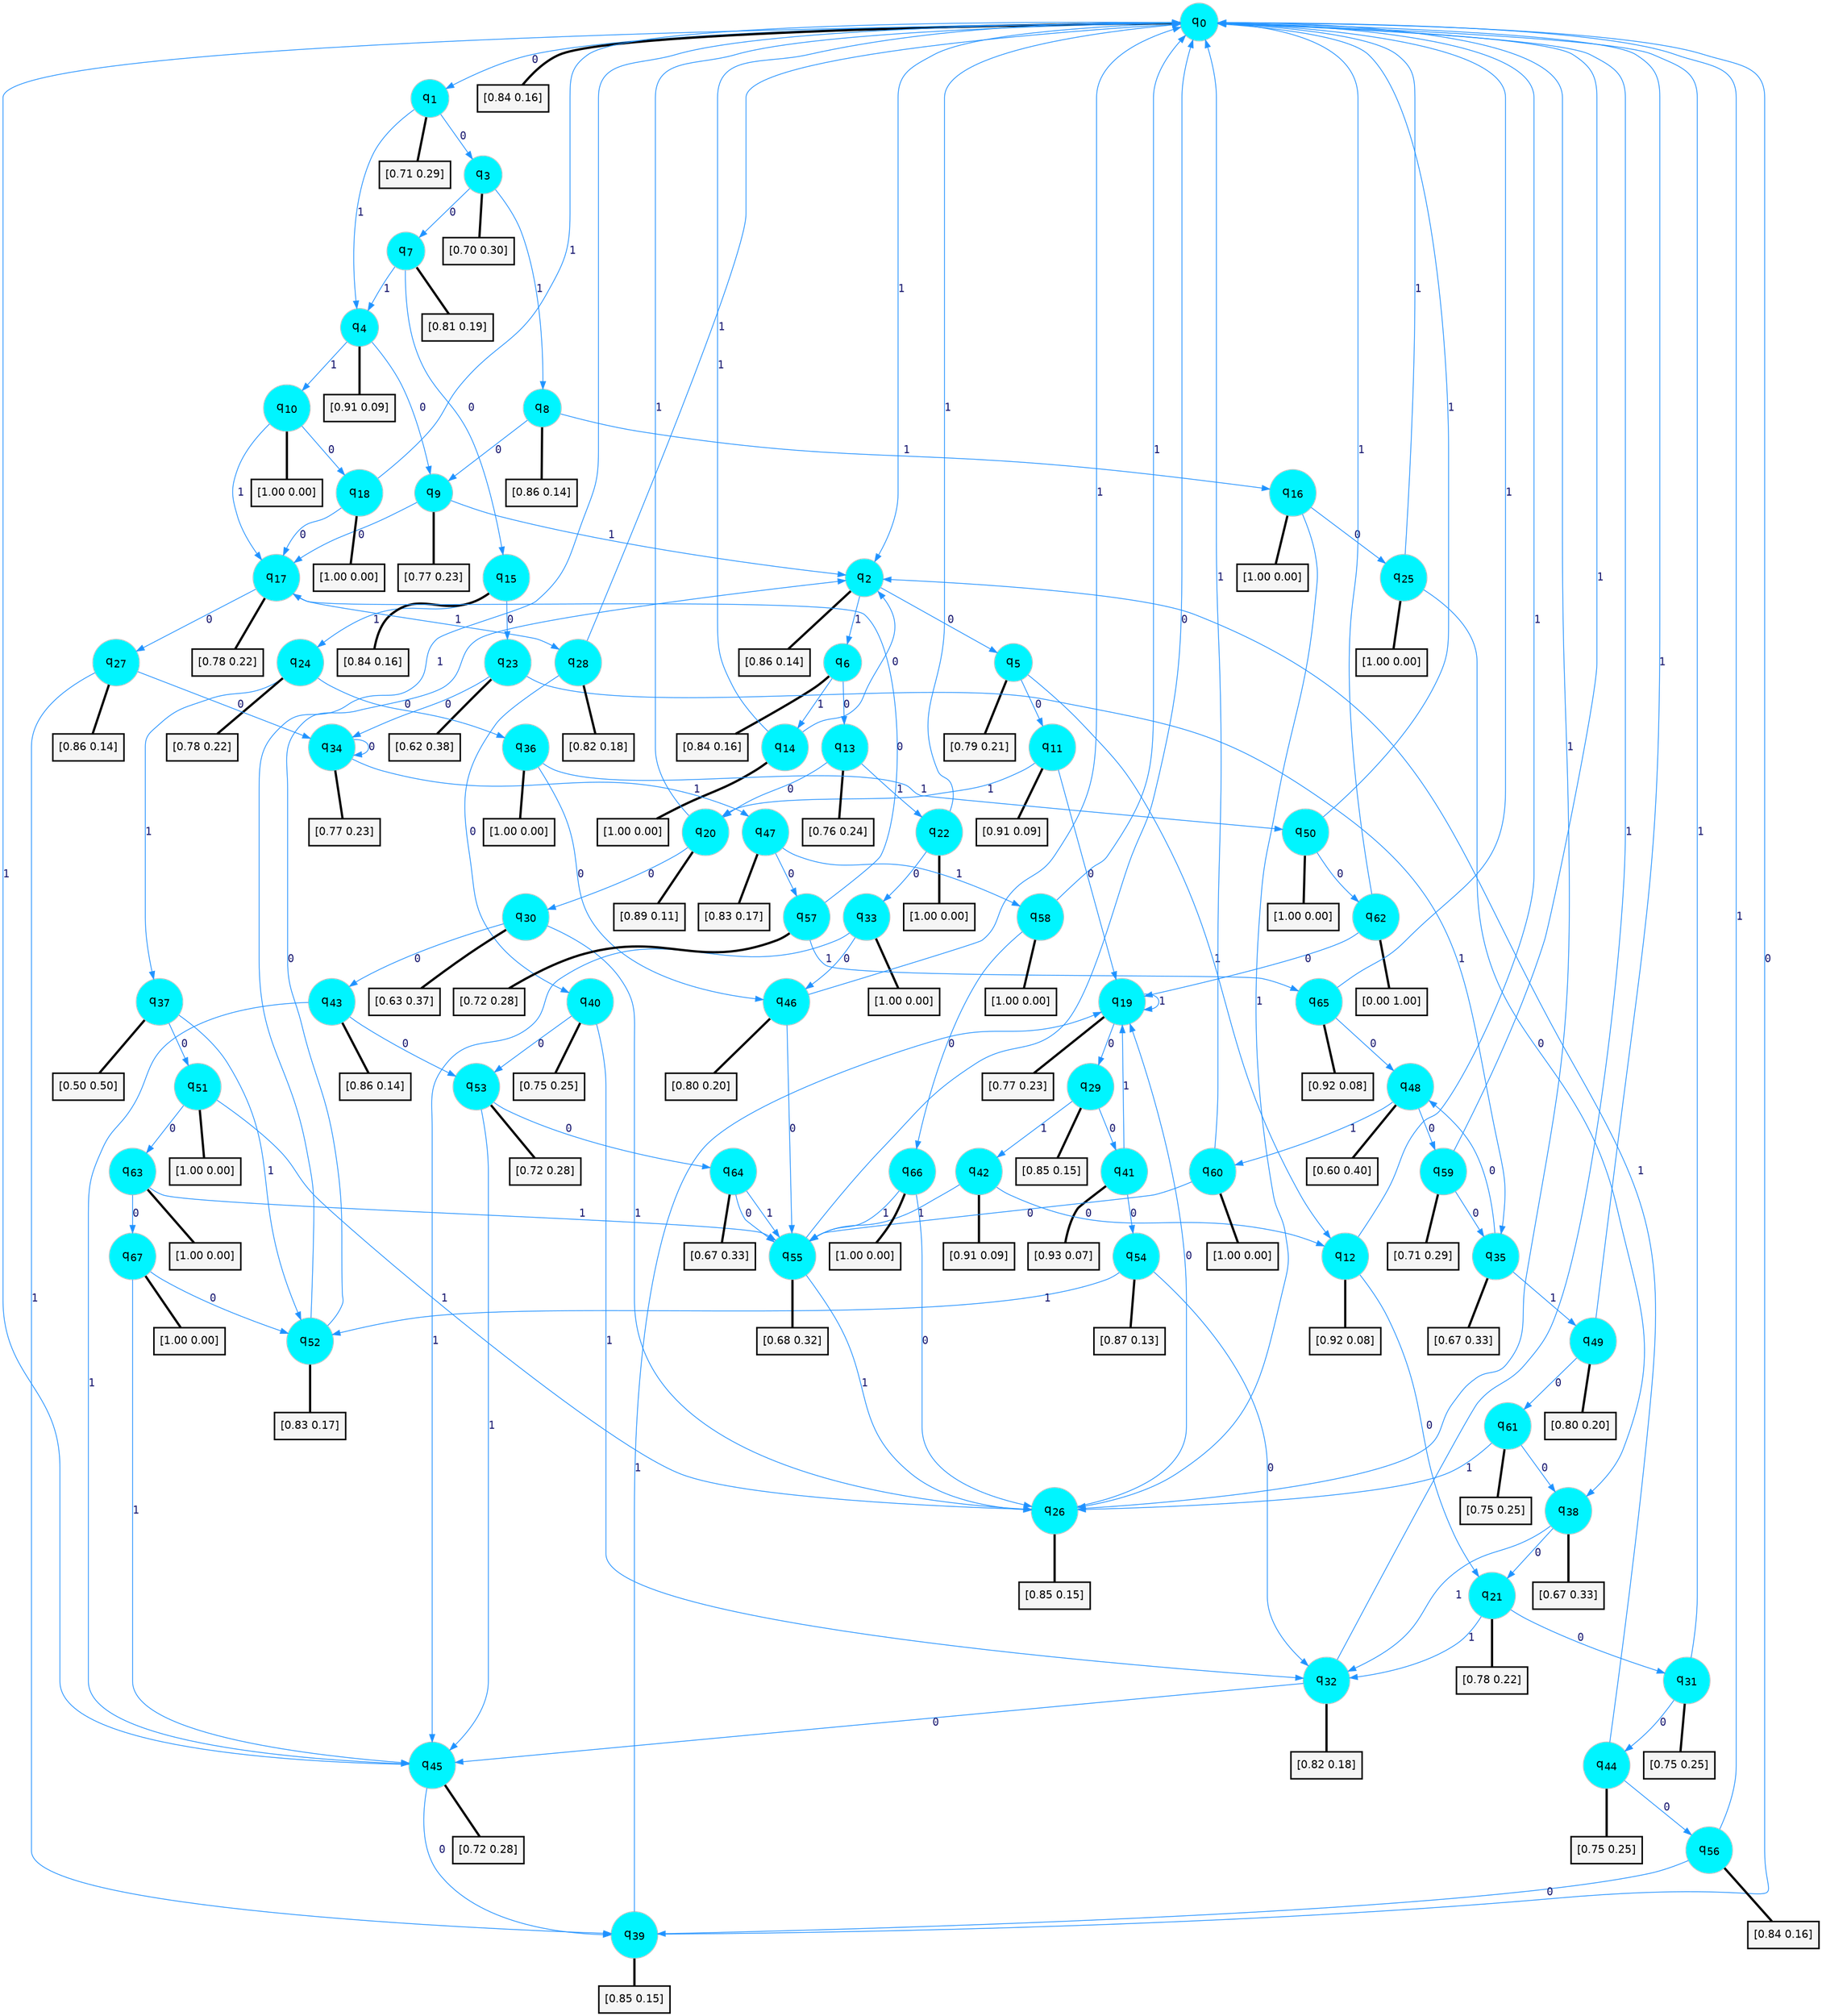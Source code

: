 digraph G {
graph [
bgcolor=transparent, dpi=300, rankdir=TD, size="40,25"];
node [
color=gray, fillcolor=turquoise1, fontcolor=black, fontname=Helvetica, fontsize=16, fontweight=bold, shape=circle, style=filled];
edge [
arrowsize=1, color=dodgerblue1, fontcolor=midnightblue, fontname=courier, fontweight=bold, penwidth=1, style=solid, weight=20];
0[label=<q<SUB>0</SUB>>];
1[label=<q<SUB>1</SUB>>];
2[label=<q<SUB>2</SUB>>];
3[label=<q<SUB>3</SUB>>];
4[label=<q<SUB>4</SUB>>];
5[label=<q<SUB>5</SUB>>];
6[label=<q<SUB>6</SUB>>];
7[label=<q<SUB>7</SUB>>];
8[label=<q<SUB>8</SUB>>];
9[label=<q<SUB>9</SUB>>];
10[label=<q<SUB>10</SUB>>];
11[label=<q<SUB>11</SUB>>];
12[label=<q<SUB>12</SUB>>];
13[label=<q<SUB>13</SUB>>];
14[label=<q<SUB>14</SUB>>];
15[label=<q<SUB>15</SUB>>];
16[label=<q<SUB>16</SUB>>];
17[label=<q<SUB>17</SUB>>];
18[label=<q<SUB>18</SUB>>];
19[label=<q<SUB>19</SUB>>];
20[label=<q<SUB>20</SUB>>];
21[label=<q<SUB>21</SUB>>];
22[label=<q<SUB>22</SUB>>];
23[label=<q<SUB>23</SUB>>];
24[label=<q<SUB>24</SUB>>];
25[label=<q<SUB>25</SUB>>];
26[label=<q<SUB>26</SUB>>];
27[label=<q<SUB>27</SUB>>];
28[label=<q<SUB>28</SUB>>];
29[label=<q<SUB>29</SUB>>];
30[label=<q<SUB>30</SUB>>];
31[label=<q<SUB>31</SUB>>];
32[label=<q<SUB>32</SUB>>];
33[label=<q<SUB>33</SUB>>];
34[label=<q<SUB>34</SUB>>];
35[label=<q<SUB>35</SUB>>];
36[label=<q<SUB>36</SUB>>];
37[label=<q<SUB>37</SUB>>];
38[label=<q<SUB>38</SUB>>];
39[label=<q<SUB>39</SUB>>];
40[label=<q<SUB>40</SUB>>];
41[label=<q<SUB>41</SUB>>];
42[label=<q<SUB>42</SUB>>];
43[label=<q<SUB>43</SUB>>];
44[label=<q<SUB>44</SUB>>];
45[label=<q<SUB>45</SUB>>];
46[label=<q<SUB>46</SUB>>];
47[label=<q<SUB>47</SUB>>];
48[label=<q<SUB>48</SUB>>];
49[label=<q<SUB>49</SUB>>];
50[label=<q<SUB>50</SUB>>];
51[label=<q<SUB>51</SUB>>];
52[label=<q<SUB>52</SUB>>];
53[label=<q<SUB>53</SUB>>];
54[label=<q<SUB>54</SUB>>];
55[label=<q<SUB>55</SUB>>];
56[label=<q<SUB>56</SUB>>];
57[label=<q<SUB>57</SUB>>];
58[label=<q<SUB>58</SUB>>];
59[label=<q<SUB>59</SUB>>];
60[label=<q<SUB>60</SUB>>];
61[label=<q<SUB>61</SUB>>];
62[label=<q<SUB>62</SUB>>];
63[label=<q<SUB>63</SUB>>];
64[label=<q<SUB>64</SUB>>];
65[label=<q<SUB>65</SUB>>];
66[label=<q<SUB>66</SUB>>];
67[label=<q<SUB>67</SUB>>];
68[label="[0.84 0.16]", shape=box,fontcolor=black, fontname=Helvetica, fontsize=14, penwidth=2, fillcolor=whitesmoke,color=black];
69[label="[0.71 0.29]", shape=box,fontcolor=black, fontname=Helvetica, fontsize=14, penwidth=2, fillcolor=whitesmoke,color=black];
70[label="[0.86 0.14]", shape=box,fontcolor=black, fontname=Helvetica, fontsize=14, penwidth=2, fillcolor=whitesmoke,color=black];
71[label="[0.70 0.30]", shape=box,fontcolor=black, fontname=Helvetica, fontsize=14, penwidth=2, fillcolor=whitesmoke,color=black];
72[label="[0.91 0.09]", shape=box,fontcolor=black, fontname=Helvetica, fontsize=14, penwidth=2, fillcolor=whitesmoke,color=black];
73[label="[0.79 0.21]", shape=box,fontcolor=black, fontname=Helvetica, fontsize=14, penwidth=2, fillcolor=whitesmoke,color=black];
74[label="[0.84 0.16]", shape=box,fontcolor=black, fontname=Helvetica, fontsize=14, penwidth=2, fillcolor=whitesmoke,color=black];
75[label="[0.81 0.19]", shape=box,fontcolor=black, fontname=Helvetica, fontsize=14, penwidth=2, fillcolor=whitesmoke,color=black];
76[label="[0.86 0.14]", shape=box,fontcolor=black, fontname=Helvetica, fontsize=14, penwidth=2, fillcolor=whitesmoke,color=black];
77[label="[0.77 0.23]", shape=box,fontcolor=black, fontname=Helvetica, fontsize=14, penwidth=2, fillcolor=whitesmoke,color=black];
78[label="[1.00 0.00]", shape=box,fontcolor=black, fontname=Helvetica, fontsize=14, penwidth=2, fillcolor=whitesmoke,color=black];
79[label="[0.91 0.09]", shape=box,fontcolor=black, fontname=Helvetica, fontsize=14, penwidth=2, fillcolor=whitesmoke,color=black];
80[label="[0.92 0.08]", shape=box,fontcolor=black, fontname=Helvetica, fontsize=14, penwidth=2, fillcolor=whitesmoke,color=black];
81[label="[0.76 0.24]", shape=box,fontcolor=black, fontname=Helvetica, fontsize=14, penwidth=2, fillcolor=whitesmoke,color=black];
82[label="[1.00 0.00]", shape=box,fontcolor=black, fontname=Helvetica, fontsize=14, penwidth=2, fillcolor=whitesmoke,color=black];
83[label="[0.84 0.16]", shape=box,fontcolor=black, fontname=Helvetica, fontsize=14, penwidth=2, fillcolor=whitesmoke,color=black];
84[label="[1.00 0.00]", shape=box,fontcolor=black, fontname=Helvetica, fontsize=14, penwidth=2, fillcolor=whitesmoke,color=black];
85[label="[0.78 0.22]", shape=box,fontcolor=black, fontname=Helvetica, fontsize=14, penwidth=2, fillcolor=whitesmoke,color=black];
86[label="[1.00 0.00]", shape=box,fontcolor=black, fontname=Helvetica, fontsize=14, penwidth=2, fillcolor=whitesmoke,color=black];
87[label="[0.77 0.23]", shape=box,fontcolor=black, fontname=Helvetica, fontsize=14, penwidth=2, fillcolor=whitesmoke,color=black];
88[label="[0.89 0.11]", shape=box,fontcolor=black, fontname=Helvetica, fontsize=14, penwidth=2, fillcolor=whitesmoke,color=black];
89[label="[0.78 0.22]", shape=box,fontcolor=black, fontname=Helvetica, fontsize=14, penwidth=2, fillcolor=whitesmoke,color=black];
90[label="[1.00 0.00]", shape=box,fontcolor=black, fontname=Helvetica, fontsize=14, penwidth=2, fillcolor=whitesmoke,color=black];
91[label="[0.62 0.38]", shape=box,fontcolor=black, fontname=Helvetica, fontsize=14, penwidth=2, fillcolor=whitesmoke,color=black];
92[label="[0.78 0.22]", shape=box,fontcolor=black, fontname=Helvetica, fontsize=14, penwidth=2, fillcolor=whitesmoke,color=black];
93[label="[1.00 0.00]", shape=box,fontcolor=black, fontname=Helvetica, fontsize=14, penwidth=2, fillcolor=whitesmoke,color=black];
94[label="[0.85 0.15]", shape=box,fontcolor=black, fontname=Helvetica, fontsize=14, penwidth=2, fillcolor=whitesmoke,color=black];
95[label="[0.86 0.14]", shape=box,fontcolor=black, fontname=Helvetica, fontsize=14, penwidth=2, fillcolor=whitesmoke,color=black];
96[label="[0.82 0.18]", shape=box,fontcolor=black, fontname=Helvetica, fontsize=14, penwidth=2, fillcolor=whitesmoke,color=black];
97[label="[0.85 0.15]", shape=box,fontcolor=black, fontname=Helvetica, fontsize=14, penwidth=2, fillcolor=whitesmoke,color=black];
98[label="[0.63 0.37]", shape=box,fontcolor=black, fontname=Helvetica, fontsize=14, penwidth=2, fillcolor=whitesmoke,color=black];
99[label="[0.75 0.25]", shape=box,fontcolor=black, fontname=Helvetica, fontsize=14, penwidth=2, fillcolor=whitesmoke,color=black];
100[label="[0.82 0.18]", shape=box,fontcolor=black, fontname=Helvetica, fontsize=14, penwidth=2, fillcolor=whitesmoke,color=black];
101[label="[1.00 0.00]", shape=box,fontcolor=black, fontname=Helvetica, fontsize=14, penwidth=2, fillcolor=whitesmoke,color=black];
102[label="[0.77 0.23]", shape=box,fontcolor=black, fontname=Helvetica, fontsize=14, penwidth=2, fillcolor=whitesmoke,color=black];
103[label="[0.67 0.33]", shape=box,fontcolor=black, fontname=Helvetica, fontsize=14, penwidth=2, fillcolor=whitesmoke,color=black];
104[label="[1.00 0.00]", shape=box,fontcolor=black, fontname=Helvetica, fontsize=14, penwidth=2, fillcolor=whitesmoke,color=black];
105[label="[0.50 0.50]", shape=box,fontcolor=black, fontname=Helvetica, fontsize=14, penwidth=2, fillcolor=whitesmoke,color=black];
106[label="[0.67 0.33]", shape=box,fontcolor=black, fontname=Helvetica, fontsize=14, penwidth=2, fillcolor=whitesmoke,color=black];
107[label="[0.85 0.15]", shape=box,fontcolor=black, fontname=Helvetica, fontsize=14, penwidth=2, fillcolor=whitesmoke,color=black];
108[label="[0.75 0.25]", shape=box,fontcolor=black, fontname=Helvetica, fontsize=14, penwidth=2, fillcolor=whitesmoke,color=black];
109[label="[0.93 0.07]", shape=box,fontcolor=black, fontname=Helvetica, fontsize=14, penwidth=2, fillcolor=whitesmoke,color=black];
110[label="[0.91 0.09]", shape=box,fontcolor=black, fontname=Helvetica, fontsize=14, penwidth=2, fillcolor=whitesmoke,color=black];
111[label="[0.86 0.14]", shape=box,fontcolor=black, fontname=Helvetica, fontsize=14, penwidth=2, fillcolor=whitesmoke,color=black];
112[label="[0.75 0.25]", shape=box,fontcolor=black, fontname=Helvetica, fontsize=14, penwidth=2, fillcolor=whitesmoke,color=black];
113[label="[0.72 0.28]", shape=box,fontcolor=black, fontname=Helvetica, fontsize=14, penwidth=2, fillcolor=whitesmoke,color=black];
114[label="[0.80 0.20]", shape=box,fontcolor=black, fontname=Helvetica, fontsize=14, penwidth=2, fillcolor=whitesmoke,color=black];
115[label="[0.83 0.17]", shape=box,fontcolor=black, fontname=Helvetica, fontsize=14, penwidth=2, fillcolor=whitesmoke,color=black];
116[label="[0.60 0.40]", shape=box,fontcolor=black, fontname=Helvetica, fontsize=14, penwidth=2, fillcolor=whitesmoke,color=black];
117[label="[0.80 0.20]", shape=box,fontcolor=black, fontname=Helvetica, fontsize=14, penwidth=2, fillcolor=whitesmoke,color=black];
118[label="[1.00 0.00]", shape=box,fontcolor=black, fontname=Helvetica, fontsize=14, penwidth=2, fillcolor=whitesmoke,color=black];
119[label="[1.00 0.00]", shape=box,fontcolor=black, fontname=Helvetica, fontsize=14, penwidth=2, fillcolor=whitesmoke,color=black];
120[label="[0.83 0.17]", shape=box,fontcolor=black, fontname=Helvetica, fontsize=14, penwidth=2, fillcolor=whitesmoke,color=black];
121[label="[0.72 0.28]", shape=box,fontcolor=black, fontname=Helvetica, fontsize=14, penwidth=2, fillcolor=whitesmoke,color=black];
122[label="[0.87 0.13]", shape=box,fontcolor=black, fontname=Helvetica, fontsize=14, penwidth=2, fillcolor=whitesmoke,color=black];
123[label="[0.68 0.32]", shape=box,fontcolor=black, fontname=Helvetica, fontsize=14, penwidth=2, fillcolor=whitesmoke,color=black];
124[label="[0.84 0.16]", shape=box,fontcolor=black, fontname=Helvetica, fontsize=14, penwidth=2, fillcolor=whitesmoke,color=black];
125[label="[0.72 0.28]", shape=box,fontcolor=black, fontname=Helvetica, fontsize=14, penwidth=2, fillcolor=whitesmoke,color=black];
126[label="[1.00 0.00]", shape=box,fontcolor=black, fontname=Helvetica, fontsize=14, penwidth=2, fillcolor=whitesmoke,color=black];
127[label="[0.71 0.29]", shape=box,fontcolor=black, fontname=Helvetica, fontsize=14, penwidth=2, fillcolor=whitesmoke,color=black];
128[label="[1.00 0.00]", shape=box,fontcolor=black, fontname=Helvetica, fontsize=14, penwidth=2, fillcolor=whitesmoke,color=black];
129[label="[0.75 0.25]", shape=box,fontcolor=black, fontname=Helvetica, fontsize=14, penwidth=2, fillcolor=whitesmoke,color=black];
130[label="[0.00 1.00]", shape=box,fontcolor=black, fontname=Helvetica, fontsize=14, penwidth=2, fillcolor=whitesmoke,color=black];
131[label="[1.00 0.00]", shape=box,fontcolor=black, fontname=Helvetica, fontsize=14, penwidth=2, fillcolor=whitesmoke,color=black];
132[label="[0.67 0.33]", shape=box,fontcolor=black, fontname=Helvetica, fontsize=14, penwidth=2, fillcolor=whitesmoke,color=black];
133[label="[0.92 0.08]", shape=box,fontcolor=black, fontname=Helvetica, fontsize=14, penwidth=2, fillcolor=whitesmoke,color=black];
134[label="[1.00 0.00]", shape=box,fontcolor=black, fontname=Helvetica, fontsize=14, penwidth=2, fillcolor=whitesmoke,color=black];
135[label="[1.00 0.00]", shape=box,fontcolor=black, fontname=Helvetica, fontsize=14, penwidth=2, fillcolor=whitesmoke,color=black];
0->1 [label=0];
0->2 [label=1];
0->68 [arrowhead=none, penwidth=3,color=black];
1->3 [label=0];
1->4 [label=1];
1->69 [arrowhead=none, penwidth=3,color=black];
2->5 [label=0];
2->6 [label=1];
2->70 [arrowhead=none, penwidth=3,color=black];
3->7 [label=0];
3->8 [label=1];
3->71 [arrowhead=none, penwidth=3,color=black];
4->9 [label=0];
4->10 [label=1];
4->72 [arrowhead=none, penwidth=3,color=black];
5->11 [label=0];
5->12 [label=1];
5->73 [arrowhead=none, penwidth=3,color=black];
6->13 [label=0];
6->14 [label=1];
6->74 [arrowhead=none, penwidth=3,color=black];
7->15 [label=0];
7->4 [label=1];
7->75 [arrowhead=none, penwidth=3,color=black];
8->9 [label=0];
8->16 [label=1];
8->76 [arrowhead=none, penwidth=3,color=black];
9->17 [label=0];
9->2 [label=1];
9->77 [arrowhead=none, penwidth=3,color=black];
10->18 [label=0];
10->17 [label=1];
10->78 [arrowhead=none, penwidth=3,color=black];
11->19 [label=0];
11->20 [label=1];
11->79 [arrowhead=none, penwidth=3,color=black];
12->21 [label=0];
12->0 [label=1];
12->80 [arrowhead=none, penwidth=3,color=black];
13->20 [label=0];
13->22 [label=1];
13->81 [arrowhead=none, penwidth=3,color=black];
14->2 [label=0];
14->0 [label=1];
14->82 [arrowhead=none, penwidth=3,color=black];
15->23 [label=0];
15->24 [label=1];
15->83 [arrowhead=none, penwidth=3,color=black];
16->25 [label=0];
16->26 [label=1];
16->84 [arrowhead=none, penwidth=3,color=black];
17->27 [label=0];
17->28 [label=1];
17->85 [arrowhead=none, penwidth=3,color=black];
18->17 [label=0];
18->0 [label=1];
18->86 [arrowhead=none, penwidth=3,color=black];
19->29 [label=0];
19->19 [label=1];
19->87 [arrowhead=none, penwidth=3,color=black];
20->30 [label=0];
20->0 [label=1];
20->88 [arrowhead=none, penwidth=3,color=black];
21->31 [label=0];
21->32 [label=1];
21->89 [arrowhead=none, penwidth=3,color=black];
22->33 [label=0];
22->0 [label=1];
22->90 [arrowhead=none, penwidth=3,color=black];
23->34 [label=0];
23->35 [label=1];
23->91 [arrowhead=none, penwidth=3,color=black];
24->36 [label=0];
24->37 [label=1];
24->92 [arrowhead=none, penwidth=3,color=black];
25->38 [label=0];
25->0 [label=1];
25->93 [arrowhead=none, penwidth=3,color=black];
26->19 [label=0];
26->0 [label=1];
26->94 [arrowhead=none, penwidth=3,color=black];
27->34 [label=0];
27->39 [label=1];
27->95 [arrowhead=none, penwidth=3,color=black];
28->40 [label=0];
28->0 [label=1];
28->96 [arrowhead=none, penwidth=3,color=black];
29->41 [label=0];
29->42 [label=1];
29->97 [arrowhead=none, penwidth=3,color=black];
30->43 [label=0];
30->26 [label=1];
30->98 [arrowhead=none, penwidth=3,color=black];
31->44 [label=0];
31->0 [label=1];
31->99 [arrowhead=none, penwidth=3,color=black];
32->45 [label=0];
32->0 [label=1];
32->100 [arrowhead=none, penwidth=3,color=black];
33->46 [label=0];
33->45 [label=1];
33->101 [arrowhead=none, penwidth=3,color=black];
34->34 [label=0];
34->47 [label=1];
34->102 [arrowhead=none, penwidth=3,color=black];
35->48 [label=0];
35->49 [label=1];
35->103 [arrowhead=none, penwidth=3,color=black];
36->46 [label=0];
36->50 [label=1];
36->104 [arrowhead=none, penwidth=3,color=black];
37->51 [label=0];
37->52 [label=1];
37->105 [arrowhead=none, penwidth=3,color=black];
38->21 [label=0];
38->32 [label=1];
38->106 [arrowhead=none, penwidth=3,color=black];
39->0 [label=0];
39->19 [label=1];
39->107 [arrowhead=none, penwidth=3,color=black];
40->53 [label=0];
40->32 [label=1];
40->108 [arrowhead=none, penwidth=3,color=black];
41->54 [label=0];
41->19 [label=1];
41->109 [arrowhead=none, penwidth=3,color=black];
42->12 [label=0];
42->55 [label=1];
42->110 [arrowhead=none, penwidth=3,color=black];
43->53 [label=0];
43->45 [label=1];
43->111 [arrowhead=none, penwidth=3,color=black];
44->56 [label=0];
44->2 [label=1];
44->112 [arrowhead=none, penwidth=3,color=black];
45->39 [label=0];
45->0 [label=1];
45->113 [arrowhead=none, penwidth=3,color=black];
46->55 [label=0];
46->0 [label=1];
46->114 [arrowhead=none, penwidth=3,color=black];
47->57 [label=0];
47->58 [label=1];
47->115 [arrowhead=none, penwidth=3,color=black];
48->59 [label=0];
48->60 [label=1];
48->116 [arrowhead=none, penwidth=3,color=black];
49->61 [label=0];
49->0 [label=1];
49->117 [arrowhead=none, penwidth=3,color=black];
50->62 [label=0];
50->0 [label=1];
50->118 [arrowhead=none, penwidth=3,color=black];
51->63 [label=0];
51->26 [label=1];
51->119 [arrowhead=none, penwidth=3,color=black];
52->2 [label=0];
52->0 [label=1];
52->120 [arrowhead=none, penwidth=3,color=black];
53->64 [label=0];
53->45 [label=1];
53->121 [arrowhead=none, penwidth=3,color=black];
54->32 [label=0];
54->52 [label=1];
54->122 [arrowhead=none, penwidth=3,color=black];
55->0 [label=0];
55->26 [label=1];
55->123 [arrowhead=none, penwidth=3,color=black];
56->39 [label=0];
56->0 [label=1];
56->124 [arrowhead=none, penwidth=3,color=black];
57->17 [label=0];
57->65 [label=1];
57->125 [arrowhead=none, penwidth=3,color=black];
58->66 [label=0];
58->0 [label=1];
58->126 [arrowhead=none, penwidth=3,color=black];
59->35 [label=0];
59->0 [label=1];
59->127 [arrowhead=none, penwidth=3,color=black];
60->55 [label=0];
60->0 [label=1];
60->128 [arrowhead=none, penwidth=3,color=black];
61->38 [label=0];
61->26 [label=1];
61->129 [arrowhead=none, penwidth=3,color=black];
62->19 [label=0];
62->0 [label=1];
62->130 [arrowhead=none, penwidth=3,color=black];
63->67 [label=0];
63->55 [label=1];
63->131 [arrowhead=none, penwidth=3,color=black];
64->55 [label=0];
64->55 [label=1];
64->132 [arrowhead=none, penwidth=3,color=black];
65->48 [label=0];
65->0 [label=1];
65->133 [arrowhead=none, penwidth=3,color=black];
66->26 [label=0];
66->55 [label=1];
66->134 [arrowhead=none, penwidth=3,color=black];
67->52 [label=0];
67->45 [label=1];
67->135 [arrowhead=none, penwidth=3,color=black];
}
